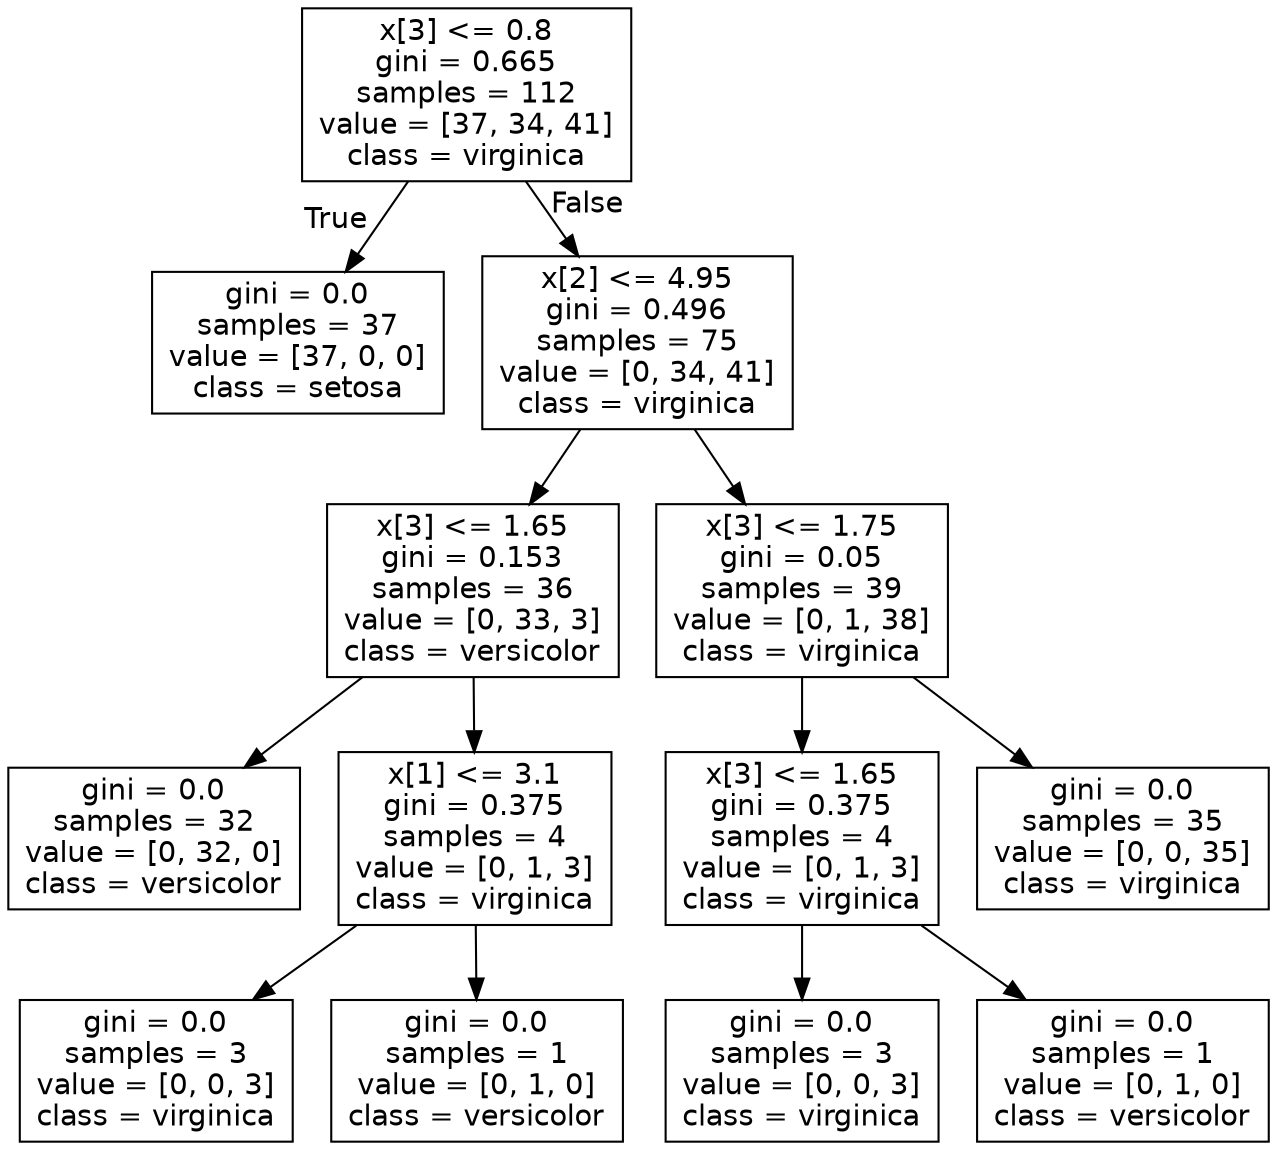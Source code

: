 digraph Tree {
node [shape=box, fontname="helvetica"] ;
edge [fontname="helvetica"] ;
0 [label="x[3] <= 0.8\ngini = 0.665\nsamples = 112\nvalue = [37, 34, 41]\nclass = virginica"] ;
1 [label="gini = 0.0\nsamples = 37\nvalue = [37, 0, 0]\nclass = setosa"] ;
0 -> 1 [labeldistance=2.5, labelangle=45, headlabel="True"] ;
2 [label="x[2] <= 4.95\ngini = 0.496\nsamples = 75\nvalue = [0, 34, 41]\nclass = virginica"] ;
0 -> 2 [labeldistance=2.5, labelangle=-45, headlabel="False"] ;
3 [label="x[3] <= 1.65\ngini = 0.153\nsamples = 36\nvalue = [0, 33, 3]\nclass = versicolor"] ;
2 -> 3 ;
4 [label="gini = 0.0\nsamples = 32\nvalue = [0, 32, 0]\nclass = versicolor"] ;
3 -> 4 ;
5 [label="x[1] <= 3.1\ngini = 0.375\nsamples = 4\nvalue = [0, 1, 3]\nclass = virginica"] ;
3 -> 5 ;
6 [label="gini = 0.0\nsamples = 3\nvalue = [0, 0, 3]\nclass = virginica"] ;
5 -> 6 ;
7 [label="gini = 0.0\nsamples = 1\nvalue = [0, 1, 0]\nclass = versicolor"] ;
5 -> 7 ;
8 [label="x[3] <= 1.75\ngini = 0.05\nsamples = 39\nvalue = [0, 1, 38]\nclass = virginica"] ;
2 -> 8 ;
9 [label="x[3] <= 1.65\ngini = 0.375\nsamples = 4\nvalue = [0, 1, 3]\nclass = virginica"] ;
8 -> 9 ;
10 [label="gini = 0.0\nsamples = 3\nvalue = [0, 0, 3]\nclass = virginica"] ;
9 -> 10 ;
11 [label="gini = 0.0\nsamples = 1\nvalue = [0, 1, 0]\nclass = versicolor"] ;
9 -> 11 ;
12 [label="gini = 0.0\nsamples = 35\nvalue = [0, 0, 35]\nclass = virginica"] ;
8 -> 12 ;
}